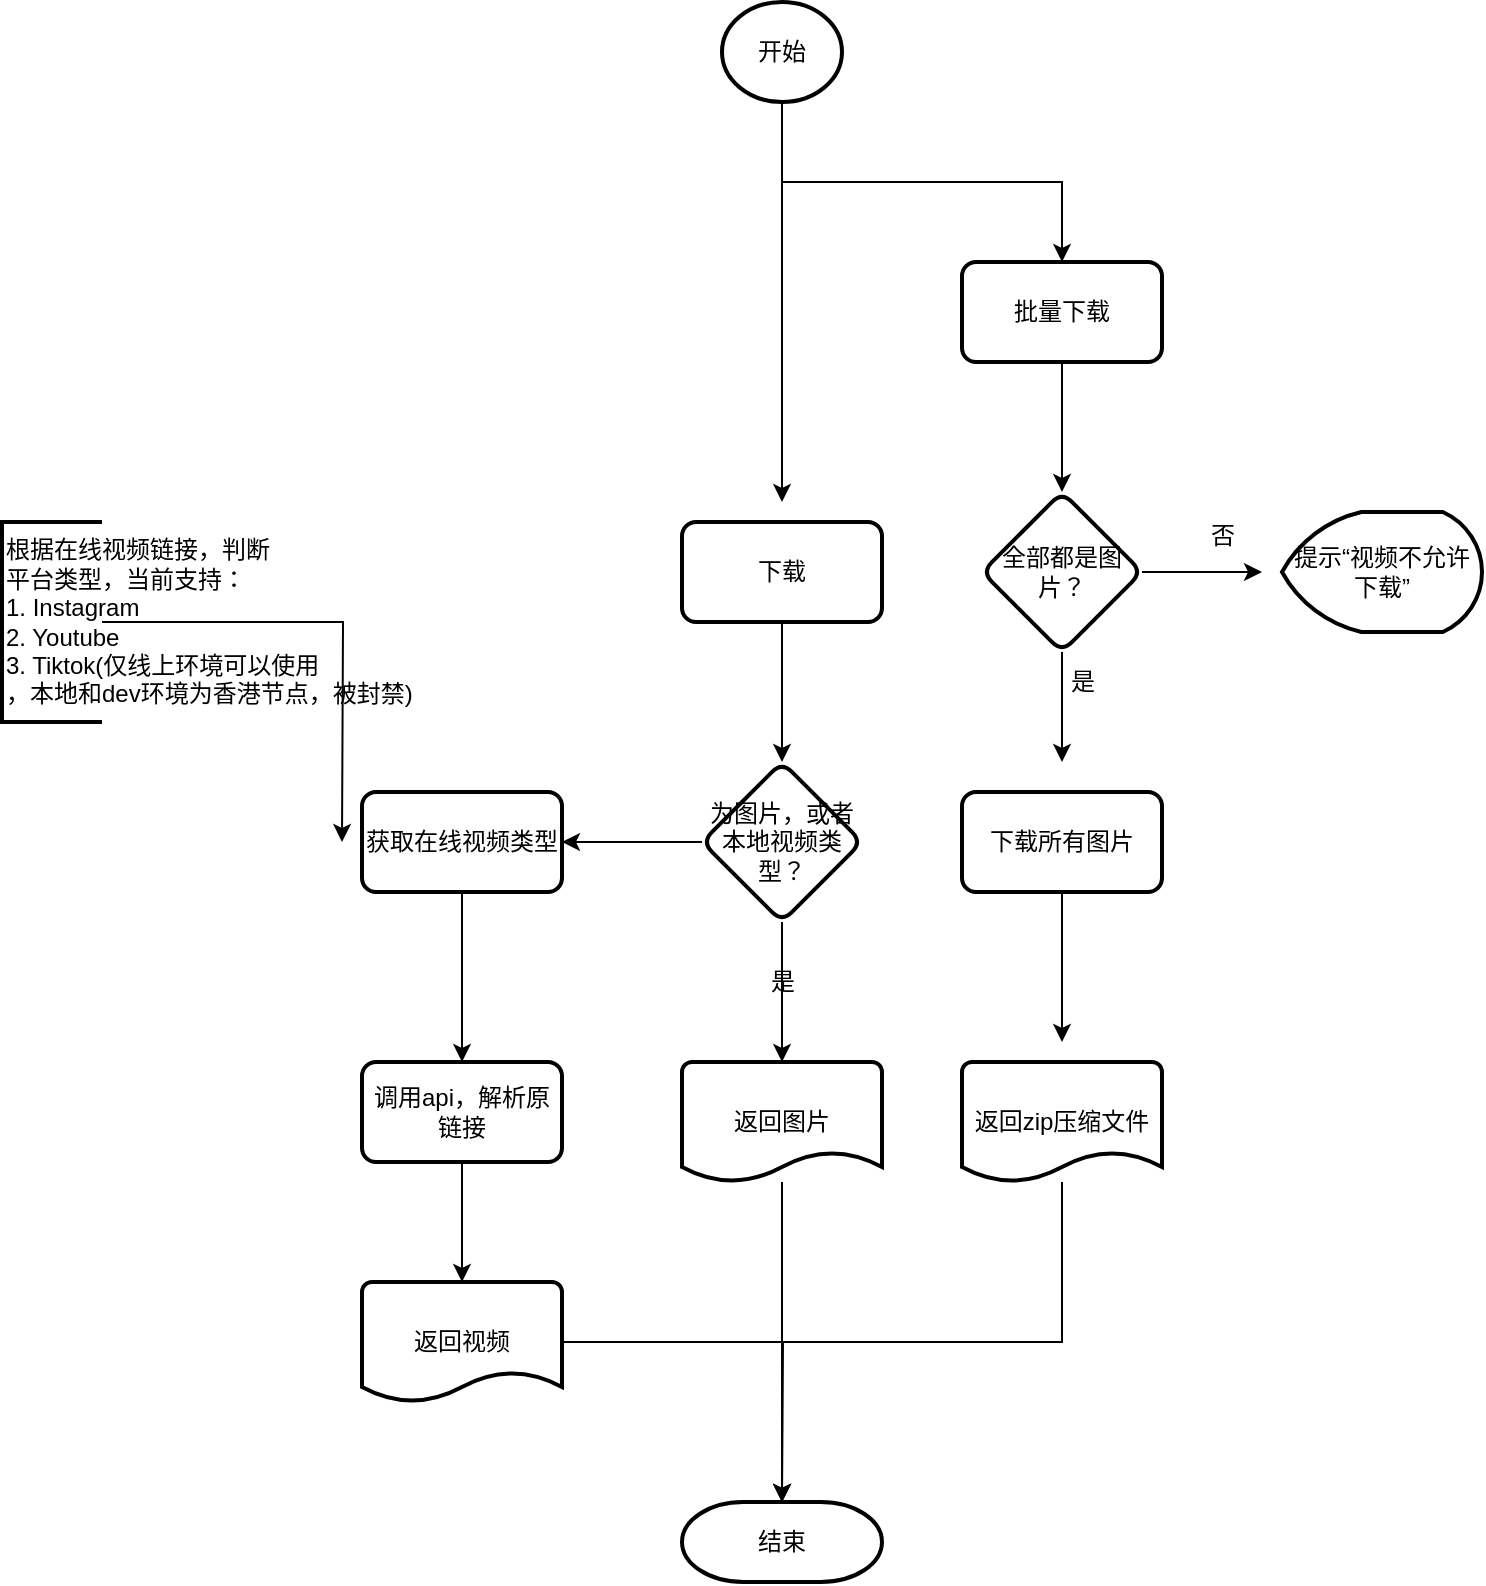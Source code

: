 <mxfile version="13.9.9" type="github">
  <diagram id="mW6RbuTZc-FTp5ea4Jcq" name="Page-1">
    <mxGraphModel dx="1422" dy="762" grid="1" gridSize="10" guides="1" tooltips="1" connect="1" arrows="1" fold="1" page="1" pageScale="1" pageWidth="827" pageHeight="1169" math="0" shadow="0">
      <root>
        <mxCell id="0" />
        <mxCell id="1" parent="0" />
        <mxCell id="cRAjIBoFx33PXlMRDBUu-7" style="edgeStyle=orthogonalEdgeStyle;rounded=0;orthogonalLoop=1;jettySize=auto;html=1;" edge="1" parent="1" source="cRAjIBoFx33PXlMRDBUu-1">
          <mxGeometry relative="1" as="geometry">
            <mxPoint x="420" y="400" as="targetPoint" />
          </mxGeometry>
        </mxCell>
        <mxCell id="cRAjIBoFx33PXlMRDBUu-8" style="edgeStyle=orthogonalEdgeStyle;rounded=0;orthogonalLoop=1;jettySize=auto;html=1;" edge="1" parent="1" source="cRAjIBoFx33PXlMRDBUu-1">
          <mxGeometry relative="1" as="geometry">
            <mxPoint x="560" y="280" as="targetPoint" />
            <Array as="points">
              <mxPoint x="420" y="240" />
              <mxPoint x="560" y="240" />
            </Array>
          </mxGeometry>
        </mxCell>
        <mxCell id="cRAjIBoFx33PXlMRDBUu-1" value="开始" style="strokeWidth=2;html=1;shape=mxgraph.flowchart.start_2;whiteSpace=wrap;" vertex="1" parent="1">
          <mxGeometry x="390" y="150" width="60" height="50" as="geometry" />
        </mxCell>
        <mxCell id="cRAjIBoFx33PXlMRDBUu-2" value="结束" style="strokeWidth=2;html=1;shape=mxgraph.flowchart.terminator;whiteSpace=wrap;" vertex="1" parent="1">
          <mxGeometry x="370" y="900" width="100" height="40" as="geometry" />
        </mxCell>
        <mxCell id="cRAjIBoFx33PXlMRDBUu-21" style="edgeStyle=orthogonalEdgeStyle;rounded=0;orthogonalLoop=1;jettySize=auto;html=1;" edge="1" parent="1" source="cRAjIBoFx33PXlMRDBUu-5">
          <mxGeometry relative="1" as="geometry">
            <mxPoint x="420" y="530" as="targetPoint" />
          </mxGeometry>
        </mxCell>
        <mxCell id="cRAjIBoFx33PXlMRDBUu-5" value="下载" style="rounded=1;whiteSpace=wrap;html=1;absoluteArcSize=1;arcSize=14;strokeWidth=2;" vertex="1" parent="1">
          <mxGeometry x="370" y="410" width="100" height="50" as="geometry" />
        </mxCell>
        <mxCell id="cRAjIBoFx33PXlMRDBUu-11" value="" style="edgeStyle=orthogonalEdgeStyle;rounded=0;orthogonalLoop=1;jettySize=auto;html=1;" edge="1" parent="1" source="cRAjIBoFx33PXlMRDBUu-6" target="cRAjIBoFx33PXlMRDBUu-10">
          <mxGeometry relative="1" as="geometry" />
        </mxCell>
        <mxCell id="cRAjIBoFx33PXlMRDBUu-6" value="批量下载" style="rounded=1;whiteSpace=wrap;html=1;absoluteArcSize=1;arcSize=14;strokeWidth=2;" vertex="1" parent="1">
          <mxGeometry x="510" y="280" width="100" height="50" as="geometry" />
        </mxCell>
        <mxCell id="cRAjIBoFx33PXlMRDBUu-20" style="edgeStyle=orthogonalEdgeStyle;rounded=0;orthogonalLoop=1;jettySize=auto;html=1;" edge="1" parent="1" source="cRAjIBoFx33PXlMRDBUu-10">
          <mxGeometry relative="1" as="geometry">
            <mxPoint x="660" y="435" as="targetPoint" />
          </mxGeometry>
        </mxCell>
        <mxCell id="cRAjIBoFx33PXlMRDBUu-26" style="edgeStyle=orthogonalEdgeStyle;rounded=0;orthogonalLoop=1;jettySize=auto;html=1;" edge="1" parent="1" source="cRAjIBoFx33PXlMRDBUu-10">
          <mxGeometry relative="1" as="geometry">
            <mxPoint x="560" y="530" as="targetPoint" />
          </mxGeometry>
        </mxCell>
        <mxCell id="cRAjIBoFx33PXlMRDBUu-10" value="全部都是图片？" style="rhombus;whiteSpace=wrap;html=1;rounded=1;strokeWidth=2;arcSize=14;" vertex="1" parent="1">
          <mxGeometry x="520" y="395" width="80" height="80" as="geometry" />
        </mxCell>
        <mxCell id="cRAjIBoFx33PXlMRDBUu-16" value="否" style="text;html=1;align=center;verticalAlign=middle;resizable=0;points=[];autosize=1;" vertex="1" parent="1">
          <mxGeometry x="625" y="407" width="30" height="20" as="geometry" />
        </mxCell>
        <mxCell id="cRAjIBoFx33PXlMRDBUu-19" value="提示“视频不允许下载”" style="strokeWidth=2;html=1;shape=mxgraph.flowchart.display;whiteSpace=wrap;" vertex="1" parent="1">
          <mxGeometry x="670" y="405" width="100" height="60" as="geometry" />
        </mxCell>
        <mxCell id="cRAjIBoFx33PXlMRDBUu-24" style="edgeStyle=orthogonalEdgeStyle;rounded=0;orthogonalLoop=1;jettySize=auto;html=1;" edge="1" parent="1" source="cRAjIBoFx33PXlMRDBUu-23">
          <mxGeometry relative="1" as="geometry">
            <mxPoint x="420" y="680" as="targetPoint" />
          </mxGeometry>
        </mxCell>
        <mxCell id="cRAjIBoFx33PXlMRDBUu-32" style="edgeStyle=orthogonalEdgeStyle;rounded=0;orthogonalLoop=1;jettySize=auto;html=1;" edge="1" parent="1" source="cRAjIBoFx33PXlMRDBUu-23">
          <mxGeometry relative="1" as="geometry">
            <mxPoint x="310" y="570" as="targetPoint" />
          </mxGeometry>
        </mxCell>
        <mxCell id="cRAjIBoFx33PXlMRDBUu-23" value="为图片，或者本地视频类型？" style="rhombus;whiteSpace=wrap;html=1;rounded=1;strokeWidth=2;arcSize=14;" vertex="1" parent="1">
          <mxGeometry x="380" y="530" width="80" height="80" as="geometry" />
        </mxCell>
        <mxCell id="cRAjIBoFx33PXlMRDBUu-25" value="是" style="text;html=1;align=center;verticalAlign=middle;resizable=0;points=[];autosize=1;" vertex="1" parent="1">
          <mxGeometry x="405" y="630" width="30" height="20" as="geometry" />
        </mxCell>
        <mxCell id="cRAjIBoFx33PXlMRDBUu-27" value="是" style="text;html=1;align=center;verticalAlign=middle;resizable=0;points=[];autosize=1;" vertex="1" parent="1">
          <mxGeometry x="555" y="480" width="30" height="20" as="geometry" />
        </mxCell>
        <mxCell id="cRAjIBoFx33PXlMRDBUu-29" style="edgeStyle=orthogonalEdgeStyle;rounded=0;orthogonalLoop=1;jettySize=auto;html=1;" edge="1" parent="1" source="cRAjIBoFx33PXlMRDBUu-28">
          <mxGeometry relative="1" as="geometry">
            <mxPoint x="560" y="670" as="targetPoint" />
          </mxGeometry>
        </mxCell>
        <mxCell id="cRAjIBoFx33PXlMRDBUu-28" value="下载所有图片" style="rounded=1;whiteSpace=wrap;html=1;absoluteArcSize=1;arcSize=14;strokeWidth=2;" vertex="1" parent="1">
          <mxGeometry x="510" y="545" width="100" height="50" as="geometry" />
        </mxCell>
        <mxCell id="cRAjIBoFx33PXlMRDBUu-40" style="edgeStyle=orthogonalEdgeStyle;rounded=0;orthogonalLoop=1;jettySize=auto;html=1;" edge="1" parent="1" source="cRAjIBoFx33PXlMRDBUu-30">
          <mxGeometry relative="1" as="geometry">
            <mxPoint x="420" y="900" as="targetPoint" />
            <Array as="points">
              <mxPoint x="560" y="820" />
              <mxPoint x="420" y="820" />
            </Array>
          </mxGeometry>
        </mxCell>
        <mxCell id="cRAjIBoFx33PXlMRDBUu-30" value="返回zip压缩文件" style="strokeWidth=2;html=1;shape=mxgraph.flowchart.document2;whiteSpace=wrap;size=0.25;" vertex="1" parent="1">
          <mxGeometry x="510" y="680" width="100" height="60" as="geometry" />
        </mxCell>
        <mxCell id="cRAjIBoFx33PXlMRDBUu-42" style="edgeStyle=orthogonalEdgeStyle;rounded=0;orthogonalLoop=1;jettySize=auto;html=1;entryX=0.5;entryY=0;entryDx=0;entryDy=0;" edge="1" parent="1" source="cRAjIBoFx33PXlMRDBUu-35" target="cRAjIBoFx33PXlMRDBUu-41">
          <mxGeometry relative="1" as="geometry" />
        </mxCell>
        <mxCell id="cRAjIBoFx33PXlMRDBUu-35" value="获取在线视频类型" style="rounded=1;whiteSpace=wrap;html=1;absoluteArcSize=1;arcSize=14;strokeWidth=2;" vertex="1" parent="1">
          <mxGeometry x="210" y="545" width="100" height="50" as="geometry" />
        </mxCell>
        <mxCell id="cRAjIBoFx33PXlMRDBUu-37" style="edgeStyle=orthogonalEdgeStyle;rounded=0;orthogonalLoop=1;jettySize=auto;html=1;" edge="1" parent="1" source="cRAjIBoFx33PXlMRDBUu-36">
          <mxGeometry relative="1" as="geometry">
            <mxPoint x="200" y="570" as="targetPoint" />
          </mxGeometry>
        </mxCell>
        <mxCell id="cRAjIBoFx33PXlMRDBUu-36" value="根据在线视频链接，判断&lt;br&gt;平台类型，当前支持：&lt;br&gt;1. Instagram&lt;br&gt;2. Youtube&lt;br&gt;3. Tiktok(仅线上环境可以使用&lt;br&gt;，本地和dev环境为香港节点，被封禁)" style="strokeWidth=2;html=1;shape=mxgraph.flowchart.annotation_1;align=left;pointerEvents=1;" vertex="1" parent="1">
          <mxGeometry x="30" y="410" width="50" height="100" as="geometry" />
        </mxCell>
        <mxCell id="cRAjIBoFx33PXlMRDBUu-39" style="edgeStyle=orthogonalEdgeStyle;rounded=0;orthogonalLoop=1;jettySize=auto;html=1;entryX=0.5;entryY=0;entryDx=0;entryDy=0;entryPerimeter=0;" edge="1" parent="1" source="cRAjIBoFx33PXlMRDBUu-38" target="cRAjIBoFx33PXlMRDBUu-2">
          <mxGeometry relative="1" as="geometry" />
        </mxCell>
        <mxCell id="cRAjIBoFx33PXlMRDBUu-38" value="返回图片" style="strokeWidth=2;html=1;shape=mxgraph.flowchart.document2;whiteSpace=wrap;size=0.25;" vertex="1" parent="1">
          <mxGeometry x="370" y="680" width="100" height="60" as="geometry" />
        </mxCell>
        <mxCell id="cRAjIBoFx33PXlMRDBUu-45" style="edgeStyle=orthogonalEdgeStyle;rounded=0;orthogonalLoop=1;jettySize=auto;html=1;entryX=0.5;entryY=0;entryDx=0;entryDy=0;entryPerimeter=0;" edge="1" parent="1" source="cRAjIBoFx33PXlMRDBUu-41" target="cRAjIBoFx33PXlMRDBUu-44">
          <mxGeometry relative="1" as="geometry" />
        </mxCell>
        <mxCell id="cRAjIBoFx33PXlMRDBUu-41" value="调用api，解析原链接" style="rounded=1;whiteSpace=wrap;html=1;absoluteArcSize=1;arcSize=14;strokeWidth=2;" vertex="1" parent="1">
          <mxGeometry x="210" y="680" width="100" height="50" as="geometry" />
        </mxCell>
        <mxCell id="cRAjIBoFx33PXlMRDBUu-47" style="edgeStyle=orthogonalEdgeStyle;rounded=0;orthogonalLoop=1;jettySize=auto;html=1;" edge="1" parent="1" source="cRAjIBoFx33PXlMRDBUu-44">
          <mxGeometry relative="1" as="geometry">
            <mxPoint x="420" y="900" as="targetPoint" />
          </mxGeometry>
        </mxCell>
        <mxCell id="cRAjIBoFx33PXlMRDBUu-44" value="返回视频" style="strokeWidth=2;html=1;shape=mxgraph.flowchart.document2;whiteSpace=wrap;size=0.25;" vertex="1" parent="1">
          <mxGeometry x="210" y="790" width="100" height="60" as="geometry" />
        </mxCell>
      </root>
    </mxGraphModel>
  </diagram>
</mxfile>
